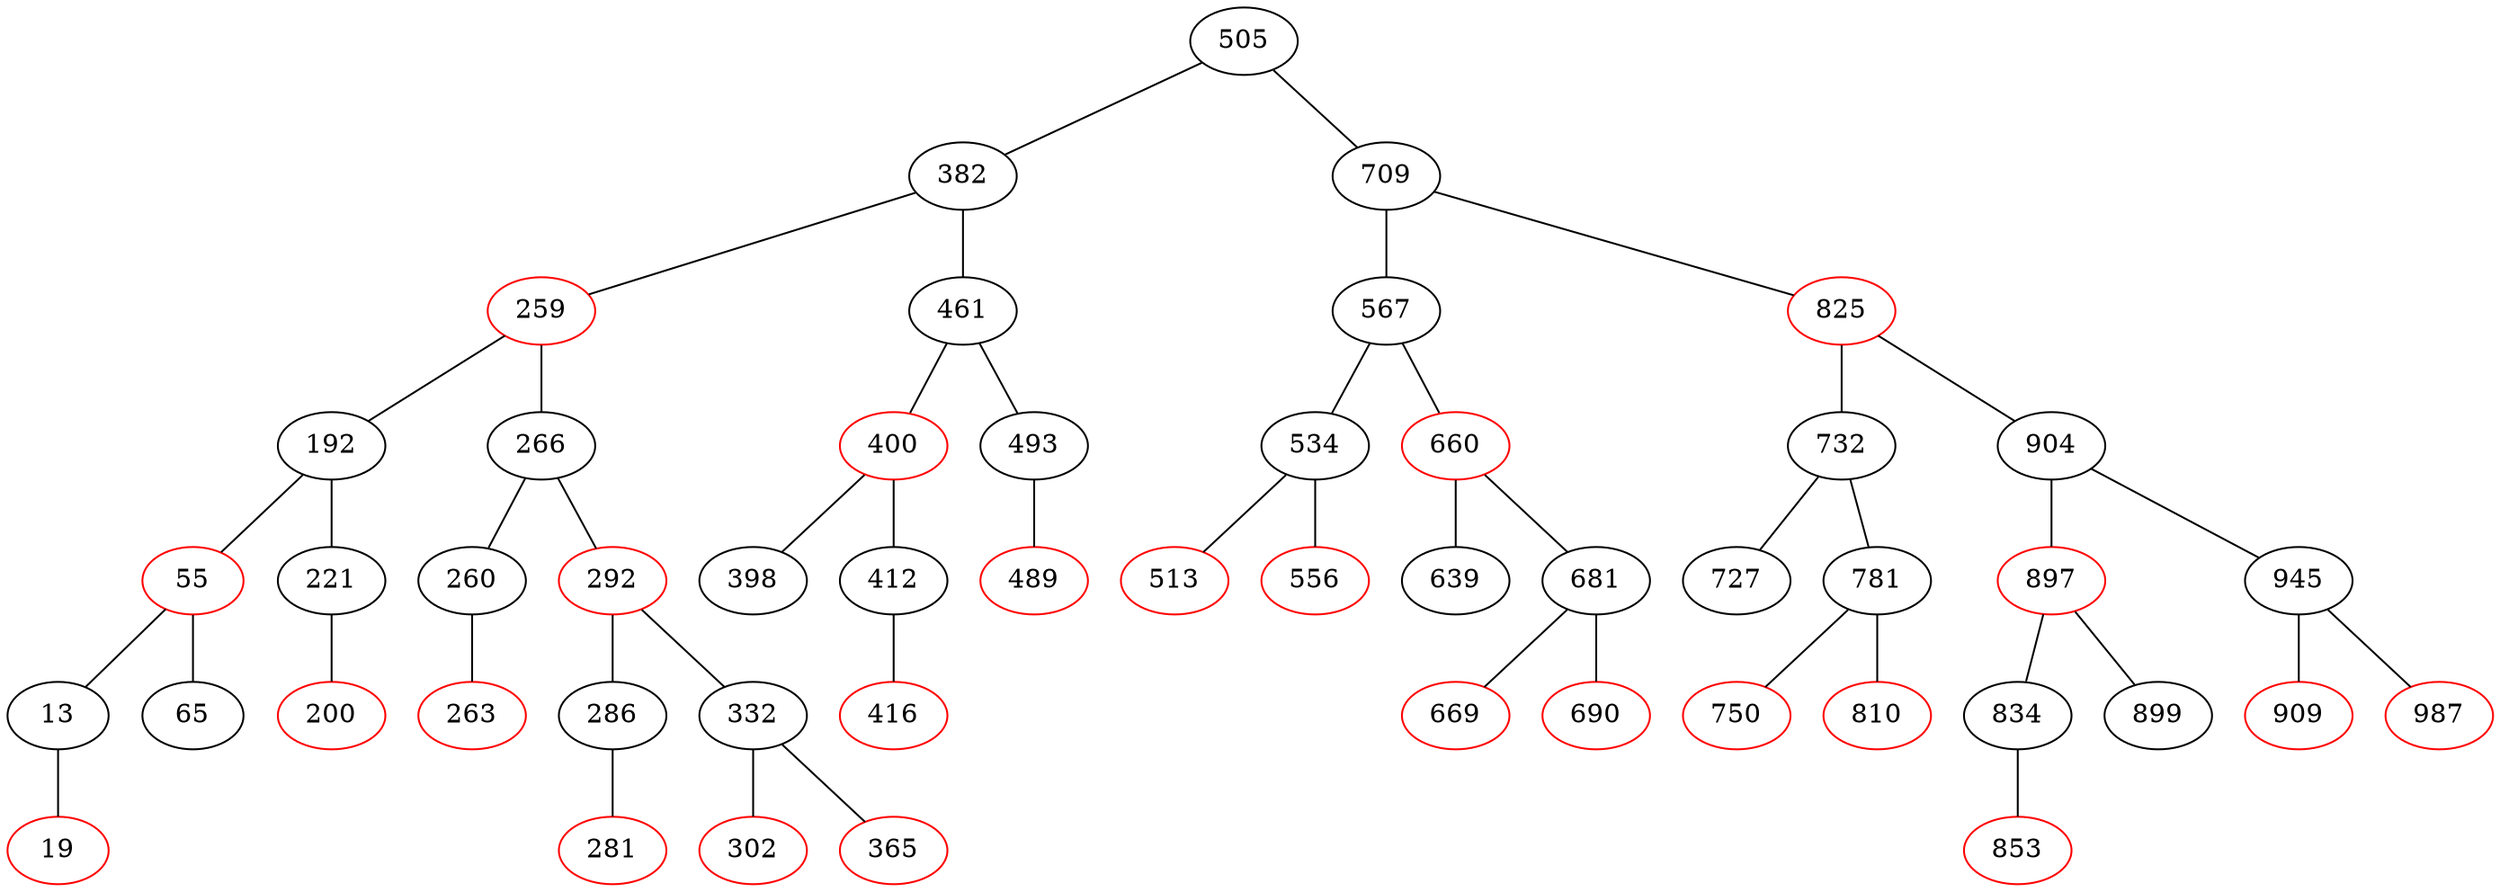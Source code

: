 graph g {
  505 [color=black];
  505 -- 382;
  382 [color=black];
  382 -- 259;
  259 [color=red];
  259 -- 192;
  192 [color=black];
  192 -- 55;
  55 [color=red];
  55 -- 13;
  13 [color=black];
  13 -- 19;
  19 [color=red];
  55 -- 65;
  65 [color=black];
  192 -- 221;
  221 [color=black];
  221 -- 200;
  200 [color=red];
  259 -- 266;
  266 [color=black];
  266 -- 260;
  260 [color=black];
  260 -- 263;
  263 [color=red];
  266 -- 292;
  292 [color=red];
  292 -- 286;
  286 [color=black];
  286 -- 281;
  281 [color=red];
  292 -- 332;
  332 [color=black];
  332 -- 302;
  302 [color=red];
  332 -- 365;
  365 [color=red];
  382 -- 461;
  461 [color=black];
  461 -- 400;
  400 [color=red];
  400 -- 398;
  398 [color=black];
  400 -- 412;
  412 [color=black];
  412 -- 416;
  416 [color=red];
  461 -- 493;
  493 [color=black];
  493 -- 489;
  489 [color=red];
  505 -- 709;
  709 [color=black];
  709 -- 567;
  567 [color=black];
  567 -- 534;
  534 [color=black];
  534 -- 513;
  513 [color=red];
  534 -- 556;
  556 [color=red];
  567 -- 660;
  660 [color=red];
  660 -- 639;
  639 [color=black];
  660 -- 681;
  681 [color=black];
  681 -- 669;
  669 [color=red];
  681 -- 690;
  690 [color=red];
  709 -- 825;
  825 [color=red];
  825 -- 732;
  732 [color=black];
  732 -- 727;
  727 [color=black];
  732 -- 781;
  781 [color=black];
  781 -- 750;
  750 [color=red];
  781 -- 810;
  810 [color=red];
  825 -- 904;
  904 [color=black];
  904 -- 897;
  897 [color=red];
  897 -- 834;
  834 [color=black];
  834 -- 853;
  853 [color=red];
  897 -- 899;
  899 [color=black];
  904 -- 945;
  945 [color=black];
  945 -- 909;
  909 [color=red];
  945 -- 987;
  987 [color=red];
}
